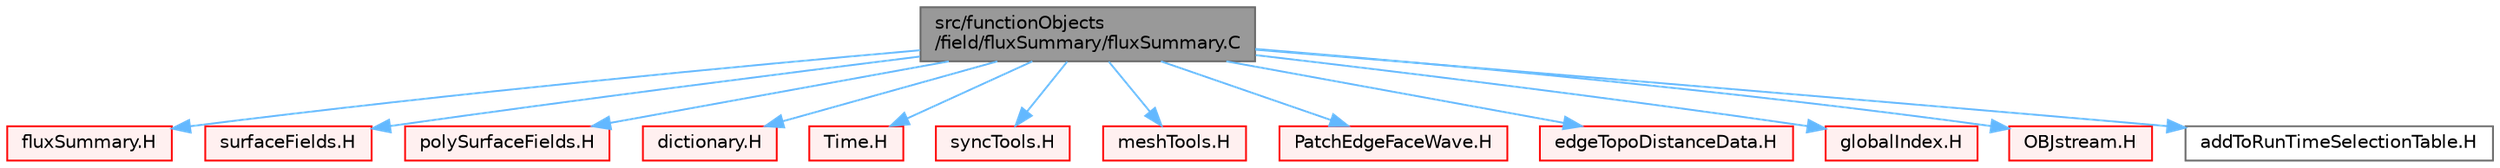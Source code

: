 digraph "src/functionObjects/field/fluxSummary/fluxSummary.C"
{
 // LATEX_PDF_SIZE
  bgcolor="transparent";
  edge [fontname=Helvetica,fontsize=10,labelfontname=Helvetica,labelfontsize=10];
  node [fontname=Helvetica,fontsize=10,shape=box,height=0.2,width=0.4];
  Node1 [id="Node000001",label="src/functionObjects\l/field/fluxSummary/fluxSummary.C",height=0.2,width=0.4,color="gray40", fillcolor="grey60", style="filled", fontcolor="black",tooltip=" "];
  Node1 -> Node2 [id="edge1_Node000001_Node000002",color="steelblue1",style="solid",tooltip=" "];
  Node2 [id="Node000002",label="fluxSummary.H",height=0.2,width=0.4,color="red", fillcolor="#FFF0F0", style="filled",URL="$fluxSummary_8H.html",tooltip=" "];
  Node1 -> Node259 [id="edge2_Node000001_Node000259",color="steelblue1",style="solid",tooltip=" "];
  Node259 [id="Node000259",label="surfaceFields.H",height=0.2,width=0.4,color="red", fillcolor="#FFF0F0", style="filled",URL="$surfaceFields_8H.html",tooltip="Foam::surfaceFields."];
  Node1 -> Node416 [id="edge3_Node000001_Node000416",color="steelblue1",style="solid",tooltip=" "];
  Node416 [id="Node000416",label="polySurfaceFields.H",height=0.2,width=0.4,color="red", fillcolor="#FFF0F0", style="filled",URL="$polySurfaceFields_8H.html",tooltip="Fields (face and point) for polySurface."];
  Node1 -> Node165 [id="edge4_Node000001_Node000165",color="steelblue1",style="solid",tooltip=" "];
  Node165 [id="Node000165",label="dictionary.H",height=0.2,width=0.4,color="red", fillcolor="#FFF0F0", style="filled",URL="$dictionary_8H.html",tooltip=" "];
  Node1 -> Node100 [id="edge5_Node000001_Node000100",color="steelblue1",style="solid",tooltip=" "];
  Node100 [id="Node000100",label="Time.H",height=0.2,width=0.4,color="red", fillcolor="#FFF0F0", style="filled",URL="$Time_8H.html",tooltip=" "];
  Node1 -> Node422 [id="edge6_Node000001_Node000422",color="steelblue1",style="solid",tooltip=" "];
  Node422 [id="Node000422",label="syncTools.H",height=0.2,width=0.4,color="red", fillcolor="#FFF0F0", style="filled",URL="$syncTools_8H.html",tooltip=" "];
  Node1 -> Node436 [id="edge7_Node000001_Node000436",color="steelblue1",style="solid",tooltip=" "];
  Node436 [id="Node000436",label="meshTools.H",height=0.2,width=0.4,color="red", fillcolor="#FFF0F0", style="filled",URL="$meshTools_8H.html",tooltip=" "];
  Node1 -> Node437 [id="edge8_Node000001_Node000437",color="steelblue1",style="solid",tooltip=" "];
  Node437 [id="Node000437",label="PatchEdgeFaceWave.H",height=0.2,width=0.4,color="red", fillcolor="#FFF0F0", style="filled",URL="$PatchEdgeFaceWave_8H.html",tooltip=" "];
  Node1 -> Node438 [id="edge9_Node000001_Node000438",color="steelblue1",style="solid",tooltip=" "];
  Node438 [id="Node000438",label="edgeTopoDistanceData.H",height=0.2,width=0.4,color="red", fillcolor="#FFF0F0", style="filled",URL="$edgeTopoDistanceData_8H.html",tooltip=" "];
  Node1 -> Node441 [id="edge10_Node000001_Node000441",color="steelblue1",style="solid",tooltip=" "];
  Node441 [id="Node000441",label="globalIndex.H",height=0.2,width=0.4,color="red", fillcolor="#FFF0F0", style="filled",URL="$globalIndex_8H.html",tooltip=" "];
  Node1 -> Node445 [id="edge11_Node000001_Node000445",color="steelblue1",style="solid",tooltip=" "];
  Node445 [id="Node000445",label="OBJstream.H",height=0.2,width=0.4,color="red", fillcolor="#FFF0F0", style="filled",URL="$OBJstream_8H.html",tooltip=" "];
  Node1 -> Node457 [id="edge12_Node000001_Node000457",color="steelblue1",style="solid",tooltip=" "];
  Node457 [id="Node000457",label="addToRunTimeSelectionTable.H",height=0.2,width=0.4,color="grey40", fillcolor="white", style="filled",URL="$addToRunTimeSelectionTable_8H.html",tooltip="Macros for easy insertion into run-time selection tables."];
}
